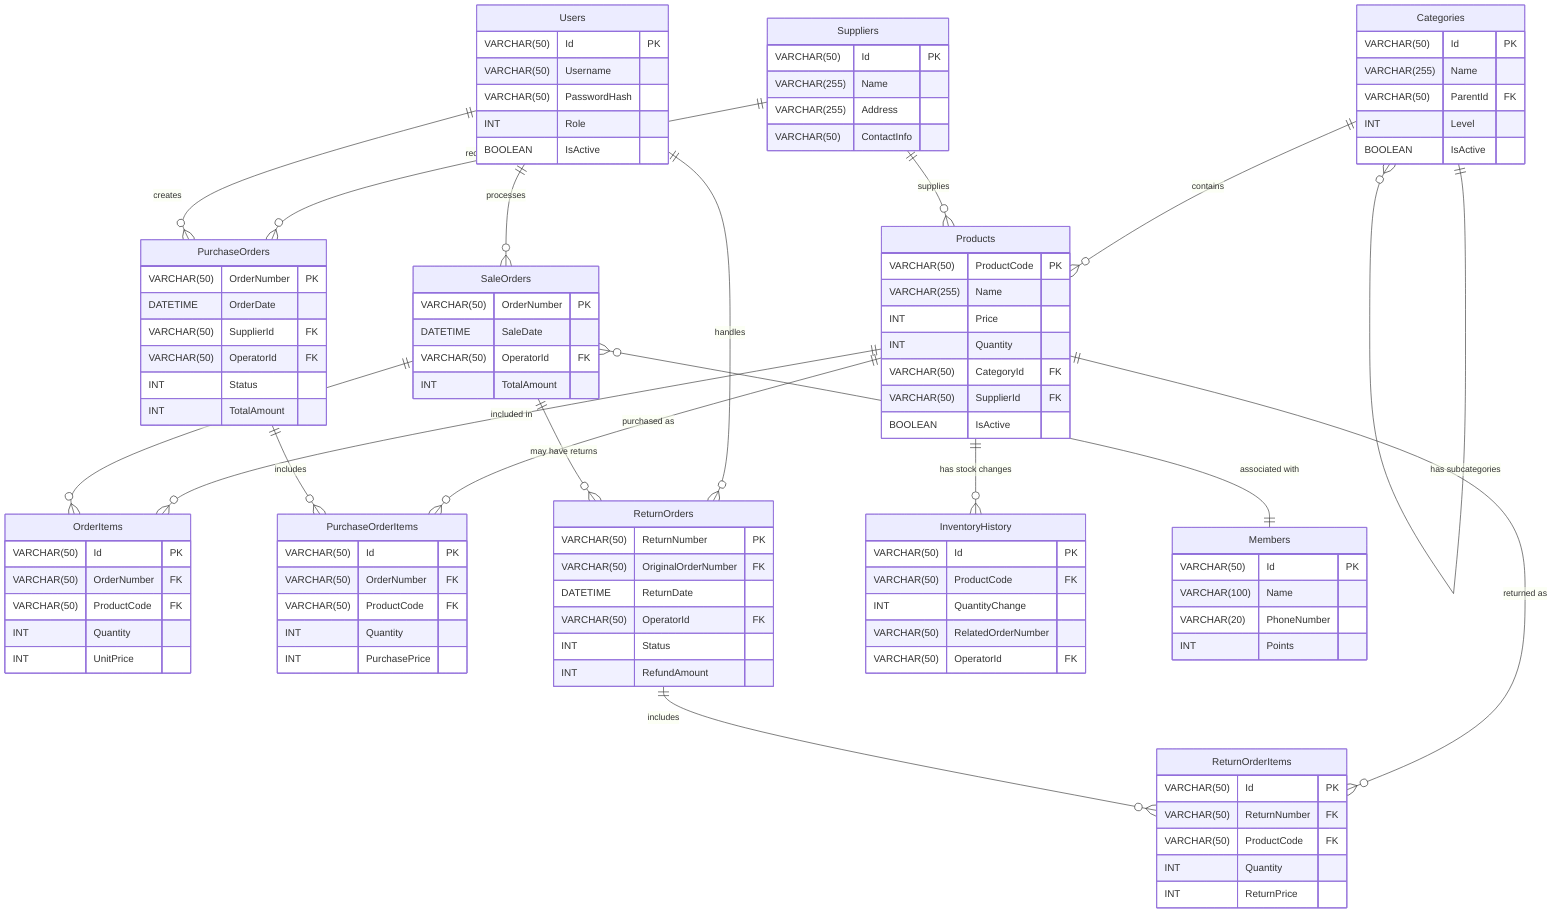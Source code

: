 erDiagram
    Users {
        VARCHAR(50) Id PK
        VARCHAR(50) Username
        VARCHAR(50) PasswordHash
        INT Role
        BOOLEAN IsActive
    }
    
    Categories {
        VARCHAR(50) Id PK
        VARCHAR(255) Name
        VARCHAR(50) ParentId FK
        INT Level
        BOOLEAN IsActive
    }
    
    Suppliers {
        VARCHAR(50) Id PK
        VARCHAR(255) Name
        VARCHAR(255) Address
        VARCHAR(50) ContactInfo
    }
    
    Products {
        VARCHAR(50) ProductCode PK
        VARCHAR(255) Name
        INT Price
        INT Quantity
        VARCHAR(50) CategoryId FK
        VARCHAR(50) SupplierId FK
        BOOLEAN IsActive
    }
    
    SaleOrders {
        VARCHAR(50) OrderNumber PK
        DATETIME SaleDate
        VARCHAR(50) OperatorId FK
        INT TotalAmount
    }
    
    OrderItems {
        VARCHAR(50) Id PK
        VARCHAR(50) OrderNumber FK
        VARCHAR(50) ProductCode FK
        INT Quantity
        INT UnitPrice
    }
    
    PurchaseOrders {
        VARCHAR(50) OrderNumber PK
        DATETIME OrderDate
        VARCHAR(50) SupplierId FK
        VARCHAR(50) OperatorId FK
        INT Status
        INT TotalAmount
    }
    
    PurchaseOrderItems {
        VARCHAR(50) Id PK
        VARCHAR(50) OrderNumber FK
        VARCHAR(50) ProductCode FK
        INT Quantity
        INT PurchasePrice
    }
    
    ReturnOrders {
        VARCHAR(50) ReturnNumber PK
        VARCHAR(50) OriginalOrderNumber FK
        DATETIME ReturnDate
        VARCHAR(50) OperatorId FK
        INT Status
        INT RefundAmount
    }
    
    ReturnOrderItems {
        VARCHAR(50) Id PK
        VARCHAR(50) ReturnNumber FK
        VARCHAR(50) ProductCode FK
        INT Quantity
        INT ReturnPrice
    }
    
    InventoryHistory {
        VARCHAR(50) Id PK
        VARCHAR(50) ProductCode FK
        INT QuantityChange
        VARCHAR(50) RelatedOrderNumber
        VARCHAR(50) OperatorId FK
    }
    
    Members {
        VARCHAR(50) Id PK
        VARCHAR(100) Name
        VARCHAR(20) PhoneNumber
        INT Points
    }

 
    Categories ||--o{ Categories : "has subcategories"
    Categories ||--o{ Products : "contains"
    Suppliers ||--o{ Products : "supplies"
    Suppliers ||--o{ PurchaseOrders : "receives orders from"
    Users ||--o{ SaleOrders : "processes"
    Users ||--o{ PurchaseOrders : "creates"
    Users ||--o{ ReturnOrders : "handles"
    Products ||--o{ OrderItems : "included in"
    Products ||--o{ PurchaseOrderItems : "purchased as"
    Products ||--o{ ReturnOrderItems : "returned as"
    Products ||--o{ InventoryHistory : "has stock changes"
    SaleOrders ||--o{ OrderItems : "includes"
    SaleOrders ||--o{ ReturnOrders : "may have returns"
    PurchaseOrders ||--o{ PurchaseOrderItems : "includes"
    ReturnOrders ||--o{ ReturnOrderItems : "includes"
    SaleOrders }o--|| Members : "associated with"